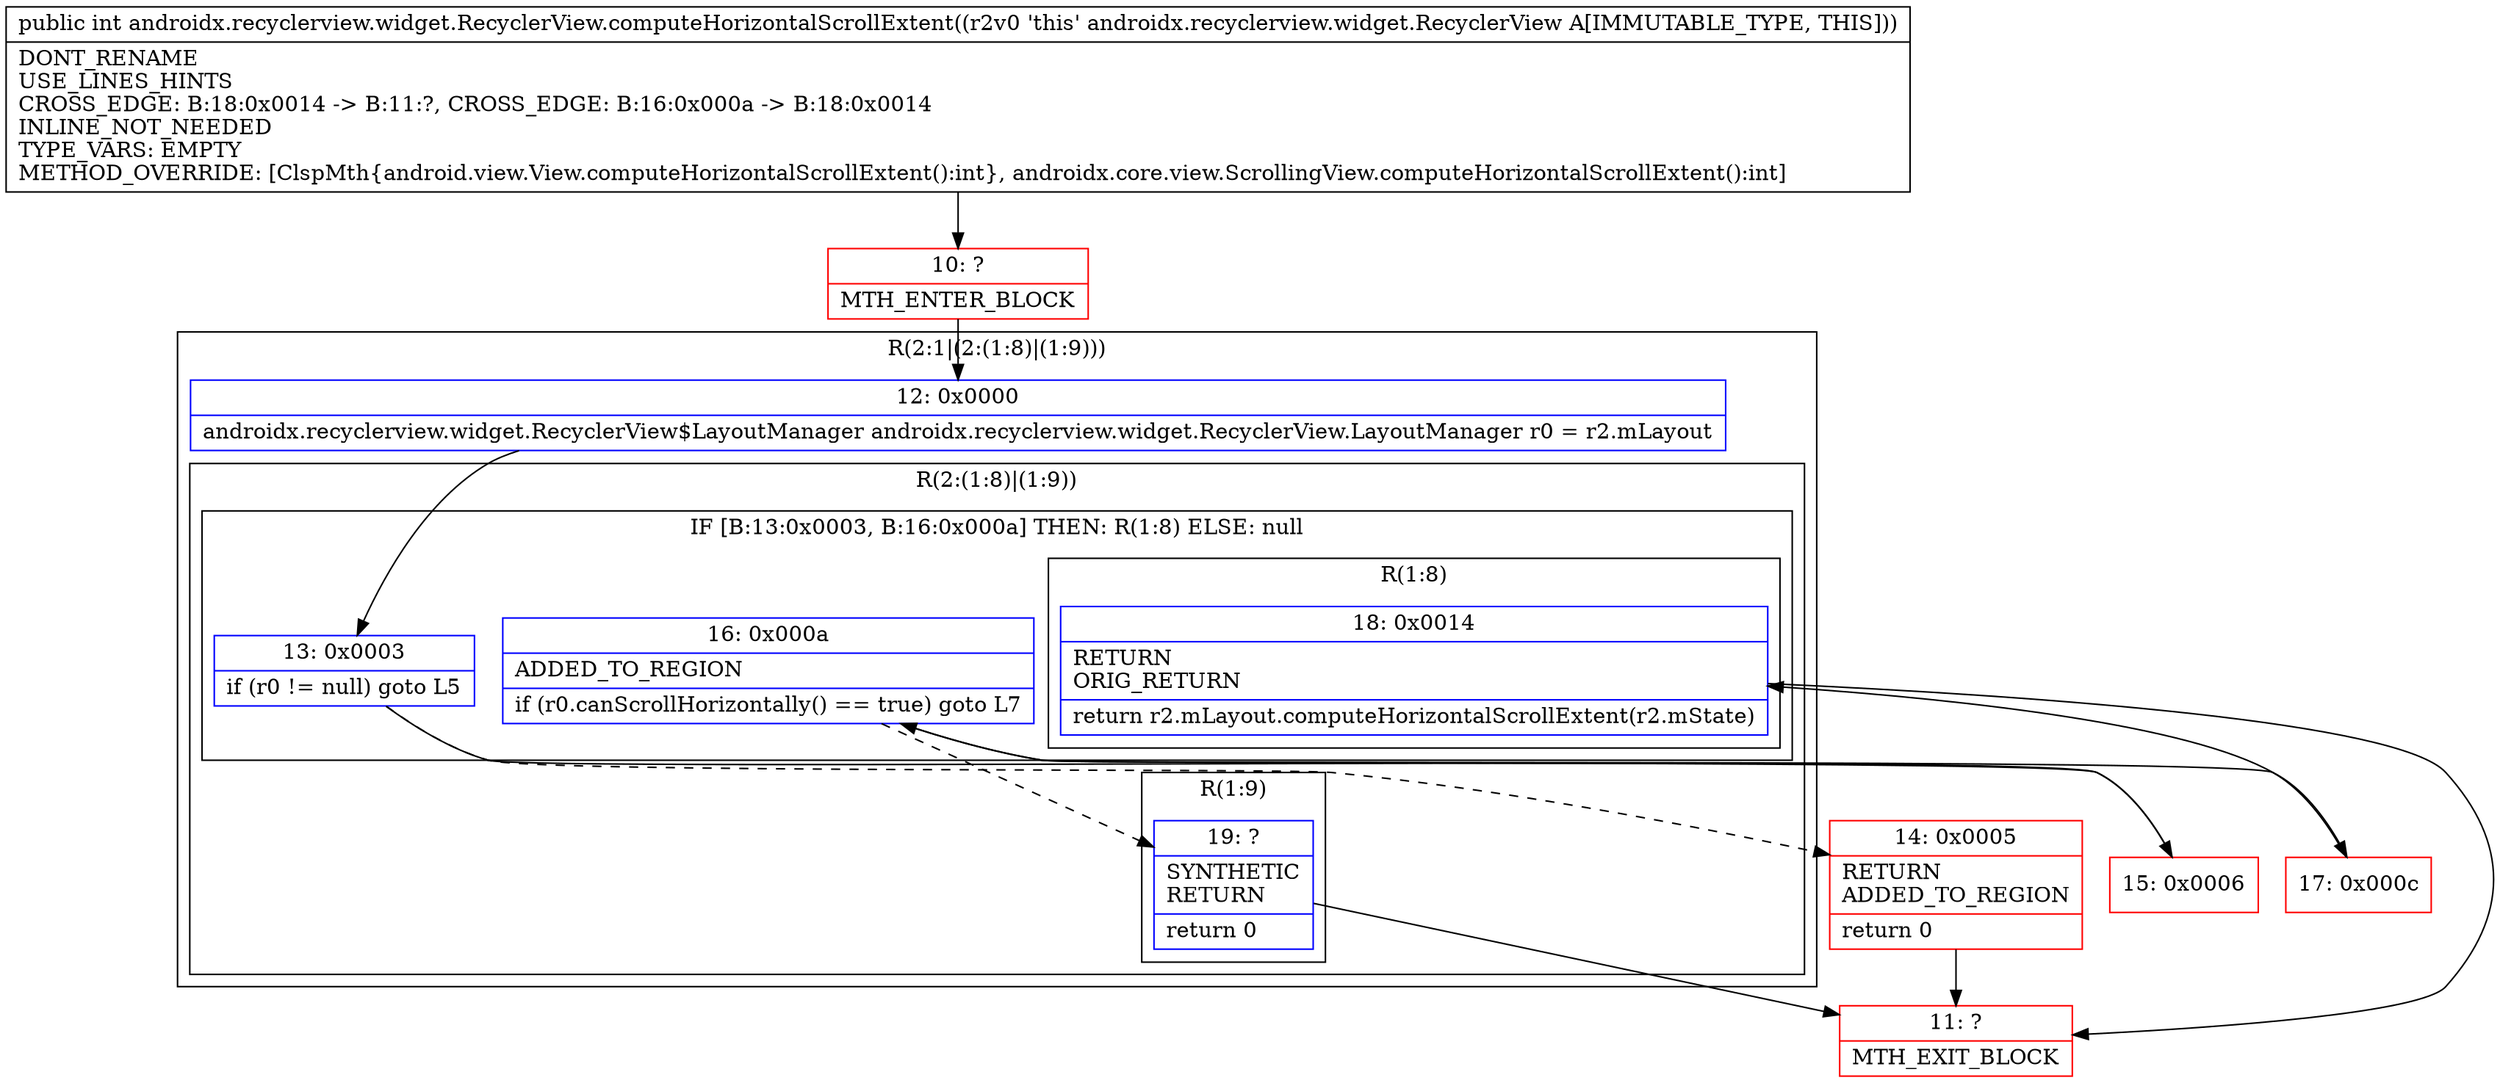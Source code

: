 digraph "CFG forandroidx.recyclerview.widget.RecyclerView.computeHorizontalScrollExtent()I" {
subgraph cluster_Region_683503939 {
label = "R(2:1|(2:(1:8)|(1:9)))";
node [shape=record,color=blue];
Node_12 [shape=record,label="{12\:\ 0x0000|androidx.recyclerview.widget.RecyclerView$LayoutManager androidx.recyclerview.widget.RecyclerView.LayoutManager r0 = r2.mLayout\l}"];
subgraph cluster_Region_1189379360 {
label = "R(2:(1:8)|(1:9))";
node [shape=record,color=blue];
subgraph cluster_IfRegion_1107827553 {
label = "IF [B:13:0x0003, B:16:0x000a] THEN: R(1:8) ELSE: null";
node [shape=record,color=blue];
Node_13 [shape=record,label="{13\:\ 0x0003|if (r0 != null) goto L5\l}"];
Node_16 [shape=record,label="{16\:\ 0x000a|ADDED_TO_REGION\l|if (r0.canScrollHorizontally() == true) goto L7\l}"];
subgraph cluster_Region_847164141 {
label = "R(1:8)";
node [shape=record,color=blue];
Node_18 [shape=record,label="{18\:\ 0x0014|RETURN\lORIG_RETURN\l|return r2.mLayout.computeHorizontalScrollExtent(r2.mState)\l}"];
}
}
subgraph cluster_Region_250178253 {
label = "R(1:9)";
node [shape=record,color=blue];
Node_19 [shape=record,label="{19\:\ ?|SYNTHETIC\lRETURN\l|return 0\l}"];
}
}
}
Node_10 [shape=record,color=red,label="{10\:\ ?|MTH_ENTER_BLOCK\l}"];
Node_14 [shape=record,color=red,label="{14\:\ 0x0005|RETURN\lADDED_TO_REGION\l|return 0\l}"];
Node_11 [shape=record,color=red,label="{11\:\ ?|MTH_EXIT_BLOCK\l}"];
Node_15 [shape=record,color=red,label="{15\:\ 0x0006}"];
Node_17 [shape=record,color=red,label="{17\:\ 0x000c}"];
MethodNode[shape=record,label="{public int androidx.recyclerview.widget.RecyclerView.computeHorizontalScrollExtent((r2v0 'this' androidx.recyclerview.widget.RecyclerView A[IMMUTABLE_TYPE, THIS]))  | DONT_RENAME\lUSE_LINES_HINTS\lCROSS_EDGE: B:18:0x0014 \-\> B:11:?, CROSS_EDGE: B:16:0x000a \-\> B:18:0x0014\lINLINE_NOT_NEEDED\lTYPE_VARS: EMPTY\lMETHOD_OVERRIDE: [ClspMth\{android.view.View.computeHorizontalScrollExtent():int\}, androidx.core.view.ScrollingView.computeHorizontalScrollExtent():int]\l}"];
MethodNode -> Node_10;Node_12 -> Node_13;
Node_13 -> Node_14[style=dashed];
Node_13 -> Node_15;
Node_16 -> Node_17;
Node_16 -> Node_19[style=dashed];
Node_18 -> Node_11;
Node_19 -> Node_11;
Node_10 -> Node_12;
Node_14 -> Node_11;
Node_15 -> Node_16;
Node_17 -> Node_18;
}

